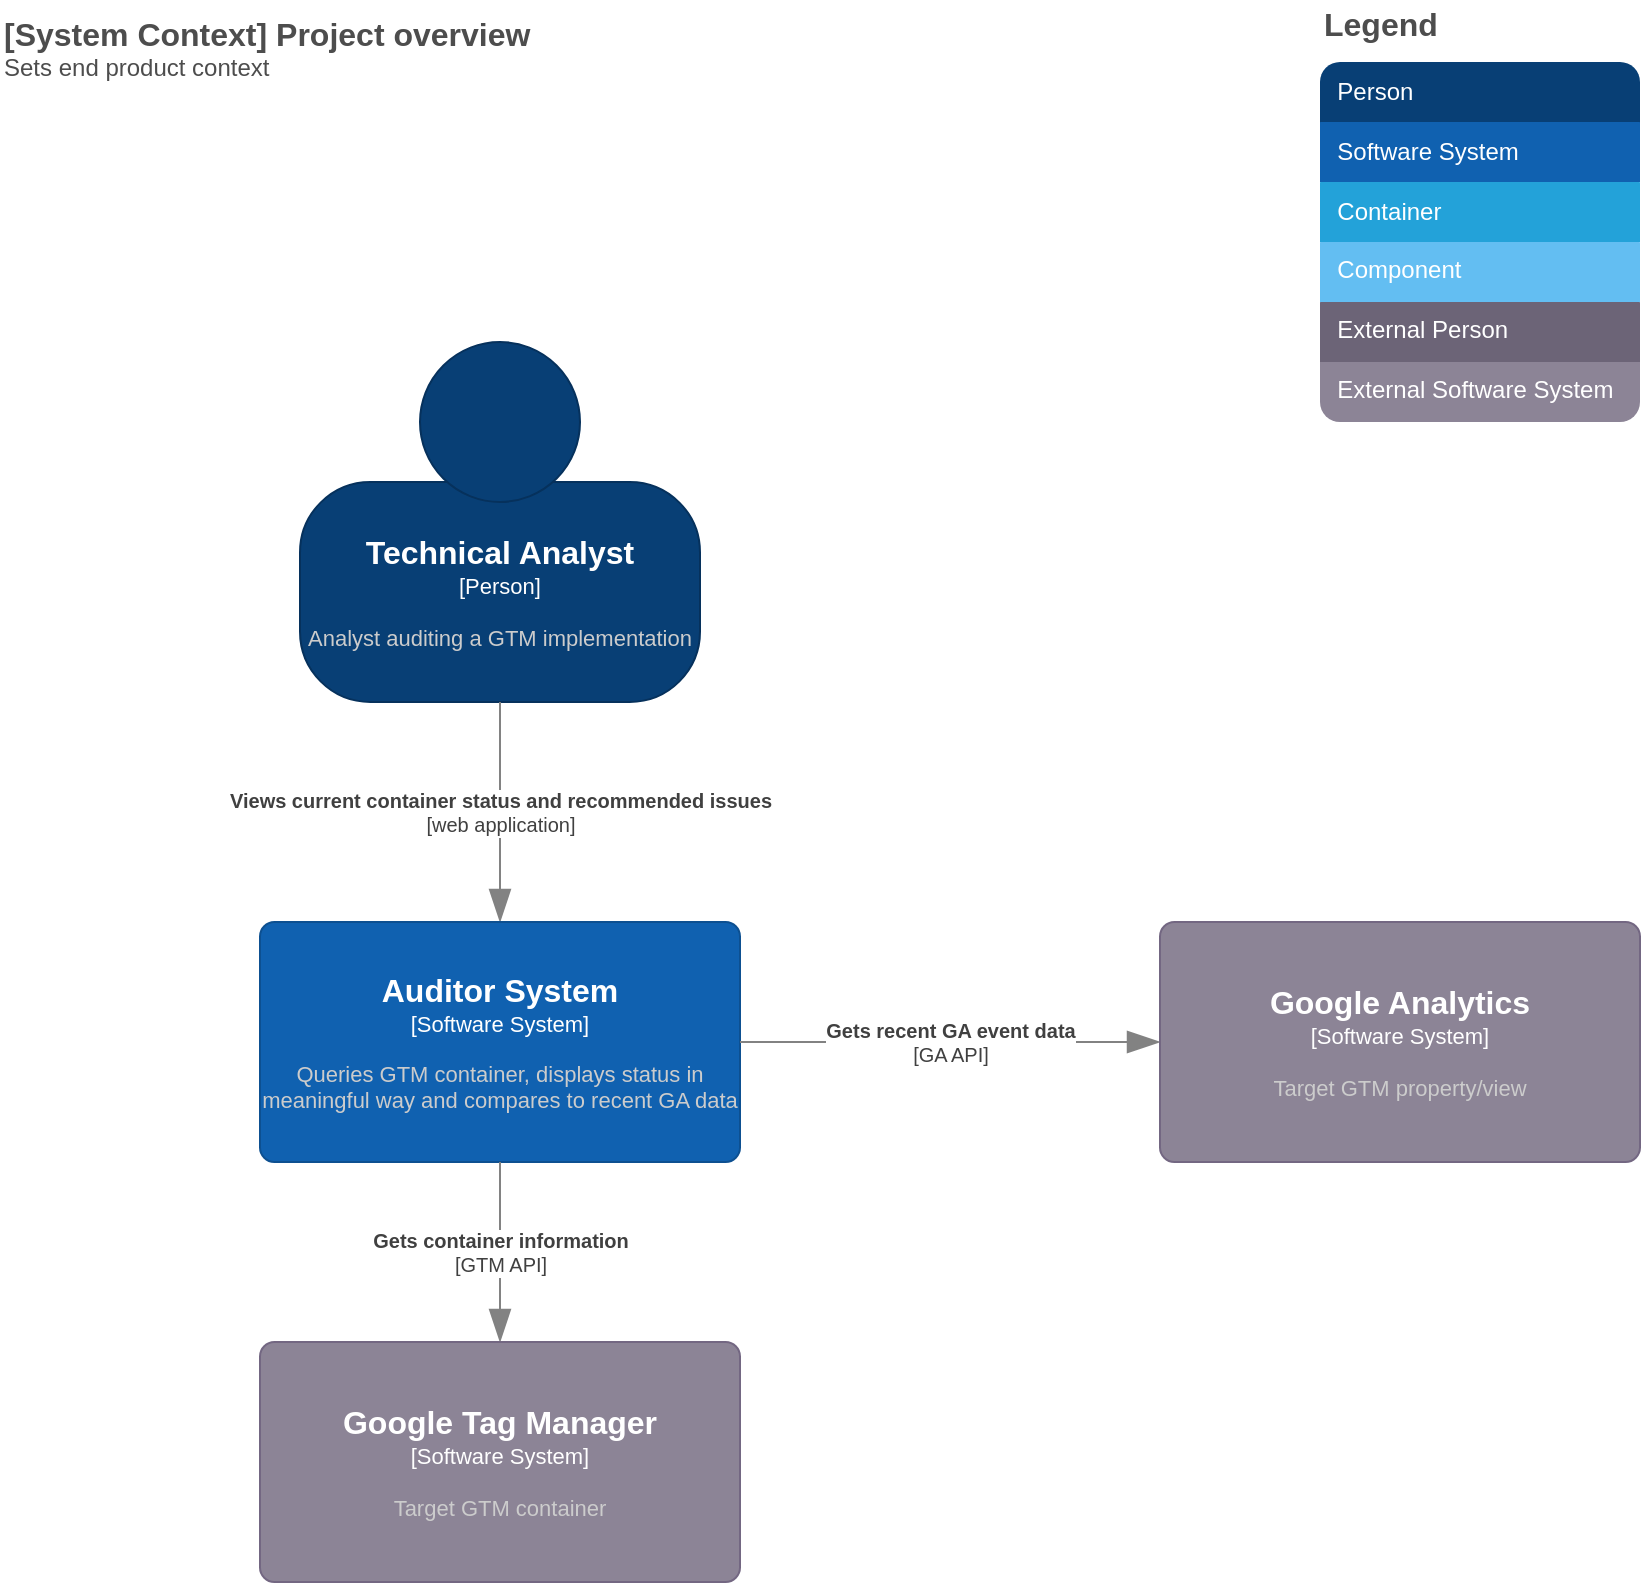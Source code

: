 <mxfile version="20.0.1" type="github"><diagram id="REg2aZPlae-T24zTXOJs" name="Page-1"><mxGraphModel dx="1780" dy="1004" grid="1" gridSize="10" guides="1" tooltips="1" connect="1" arrows="1" fold="1" page="1" pageScale="1" pageWidth="850" pageHeight="1100" math="0" shadow="0"><root><mxCell id="0"/><mxCell id="1" parent="0"/><object label="&lt;font style=&quot;font-size: 16px&quot;&gt;&lt;b&gt;%A_NAME%&lt;/b&gt;&lt;/font&gt;&lt;br&gt;&lt;div&gt;&lt;font style=&quot;font-size: 11px&quot;&gt;[Person]&lt;/font&gt;&lt;/div&gt;&lt;div style=&quot;font-size: 10px&quot;&gt;&lt;br&gt;&lt;/div&gt;&lt;div style=&quot;font-size: 11px&quot;&gt;&lt;font color=&quot;#CCCCCC&quot;&gt;%B_DESCRIPTION%&lt;/font&gt;&lt;/div&gt;" A_NAME="Technical Analyst" B_DESCRIPTION="Analyst auditing a GTM implementation" placeholders="1" id="ZALPd01usb3EjFmFUmlJ-1"><mxCell style="shape=stencil(tZTRUsMgEEW/hsdmCNimr06s/4Fka3aSQAZwWv16STYZRaXjaDuTl3sXTu6SJUzWvlUjMMGNGoDJBybEoDRCJ3fbjb7bjOC8NdGNS1qql3tO+kRa8EUrP4IOZB7xDA3ZPjjbwQmbsADQtOAwTFV5YPw+rpkeWWtrTCSgNT6pfKpHmEIT9/IzwXixpde8LppUzI0DBHBLZnKZePw9OMUW1bXA5a3AvBDpWZTXI98MXP2DLOvo5IZG1k9Kd8/OvpjmxzxzxU0Tm/nmVWbO13tQrnPvtMe35fZIcfkUjtj3dCNyDWVix63WwYV+oO9x9PDRze7LCCfd7NNmVvn32N/SzS79XmbjHQ==);whiteSpace=wrap;html=1;rounded=1;fontColor=#ffffff;arcSize=30;allowArrows=0;rotatable=0;spacingTop=70;aspect=fixed;editable=1;metaEdit=1;resizable=0;strokeColor=#06315C;fillColor=#083F75;recursiveResize=0;expand=0;" vertex="1" parent="1"><mxGeometry x="160" y="180" width="200" height="180" as="geometry"/></mxCell></object><mxCell id="ZALPd01usb3EjFmFUmlJ-2" value="&lt;div style=&quot;font-size: 16px&quot;&gt;&lt;font style=&quot;font-size: 16px&quot;&gt;&lt;b&gt;&lt;font style=&quot;font-size: 16px&quot; color=&quot;#4D4D4D&quot;&gt;Legend&lt;/font&gt;&lt;/b&gt;&lt;/font&gt;&lt;/div&gt;&lt;div style=&quot;font-size: 14px&quot;&gt;&lt;font style=&quot;font-size: 14px ; line-height: 1&quot; color=&quot;#FFFFFF&quot;&gt;&lt;br&gt;&lt;/font&gt;&lt;/div&gt;&lt;div&gt;&lt;font style=&quot;font-size: 12px&quot; color=&quot;#FFFFFF&quot;&gt;&amp;nbsp; Person&lt;/font&gt;&lt;/div&gt;&lt;div style=&quot;font-size: 11px&quot;&gt;&lt;font style=&quot;font-size: 11px ; line-height: 1.4&quot; color=&quot;#FFFFFF&quot;&gt;&lt;br&gt;&lt;/font&gt;&lt;/div&gt;&lt;div&gt;&lt;font style=&quot;font-size: 12px&quot; color=&quot;#FFFFFF&quot;&gt;&amp;nbsp; Software System&lt;/font&gt;&lt;/div&gt;&lt;div style=&quot;font-size: 11px&quot;&gt;&lt;font style=&quot;font-size: 11px ; line-height: 1.4&quot; color=&quot;#FFFFFF&quot;&gt;&lt;br&gt;&lt;/font&gt;&lt;/div&gt;&lt;div&gt;&lt;font style=&quot;font-size: 12px&quot; color=&quot;#FFFFFF&quot;&gt;&amp;nbsp; Container&lt;/font&gt;&lt;/div&gt;&lt;div style=&quot;font-size: 11px&quot;&gt;&lt;font style=&quot;font-size: 11px ; line-height: 1.4&quot; color=&quot;#FFFFFF&quot;&gt;&lt;br&gt;&lt;/font&gt;&lt;/div&gt;&lt;div&gt;&lt;font style=&quot;font-size: 12px&quot; color=&quot;#FFFFFF&quot;&gt;&amp;nbsp; Component&lt;br style=&quot;font-size: 11px&quot;&gt;&lt;/font&gt;&lt;/div&gt;&lt;div style=&quot;font-size: 11px&quot;&gt;&lt;font style=&quot;font-size: 11px ; line-height: 1.4&quot; color=&quot;#FFFFFF&quot;&gt;&lt;br&gt;&lt;/font&gt;&lt;/div&gt;&lt;div&gt;&lt;font style=&quot;font-size: 12px&quot; color=&quot;#FFFFFF&quot;&gt;&amp;nbsp; External Person&lt;/font&gt;&lt;/div&gt;&lt;div style=&quot;font-size: 11px&quot;&gt;&lt;font style=&quot;font-size: 11px ; line-height: 1.4&quot; color=&quot;#FFFFFF&quot;&gt;&lt;br&gt;&lt;/font&gt;&lt;/div&gt;&lt;div&gt;&lt;font style=&quot;font-size: 12px&quot; color=&quot;#E6E6E6&quot;&gt;&lt;font style=&quot;font-size: 12px&quot; color=&quot;#FFFFFF&quot;&gt;&amp;nbsp; External Software System&lt;/font&gt;&lt;br style=&quot;font-size: 11px&quot;&gt;&lt;/font&gt;&lt;/div&gt;" style="shape=stencil(vVXRjoMgEPwaHpvgrqI+trT+h0dpJVpp0Et79/WHgsnlTr3Gnk1MDDMMuzPGhSBvivwqCdA6v0iCewJwyYWSJbJoI8JNJc+yPlrUbrk5PmDUrQu3hsCv8+YqRevAk7pLL2tao0t5U8fWC1RdSKPajsUDoVu7p3uQv+WiPBv9bgt+Jwa6Z0xXAujdHeUrf/zobKLTaGjUiEZ9ervDGQSy0aqufaErbSzg3r2QACY8CVM2rz+pqnpOPUIjt8hEXFakjXwqx2g+RxzLMVgaA+MsjONFMTzuCF7qCHeHDNZ1lL7SEOAW9um6hnDe0KJ/d9oRTTCLo3Ud/TGN/vcTBZQFuwfimBomv2ZGj7rboQe+AA==);whiteSpace=wrap;html=1;align=left;verticalAlign=top;spacingBottom=0;spacingTop=-5;connectable=0;allowArrows=0;recursiveResize=0;expand=0;metaEdit=1;resizable=0;rotatable=0;" vertex="1" parent="1"><mxGeometry x="670" y="10" width="160" height="210" as="geometry"/></mxCell><object label="&lt;div&gt;&lt;font color=&quot;#4D4D4D&quot;&gt;&lt;b style=&quot;font-size: 16px&quot;&gt;&lt;font style=&quot;font-size: 16px&quot;&gt;[System Context] %A_C1_DIAGRAM_NAME%&lt;br&gt;&lt;/font&gt;&lt;/b&gt;&lt;/font&gt;&lt;/div&gt;&lt;div&gt;&lt;font style=&quot;font-size: 12px&quot; color=&quot;#4D4D4D&quot;&gt;%B_C1_DIAGRAM_DESCRIPTION%&lt;br&gt;&lt;/font&gt;&lt;/div&gt;" A_C1_DIAGRAM_NAME="Project overview" B_C1_DIAGRAM_DESCRIPTION="Sets end product context" placeholders="1" id="ZALPd01usb3EjFmFUmlJ-3"><mxCell style="text;html=1;strokeColor=none;fillColor=none;align=left;verticalAlign=top;whiteSpace=wrap;rounded=0;metaEdit=1;allowArrows=0;resizable=1;rotatable=0;connectable=0;recursiveResize=0;expand=0;pointerEvents=0;" vertex="1" parent="1"><mxGeometry x="10" y="10" width="290" height="40" as="geometry"/></mxCell></object><object label="&lt;div&gt;&lt;b&gt;%A_DESCRIPTION%&lt;/b&gt;&lt;br&gt;&lt;/div&gt;&lt;div&gt;[%B_TECHNOLOGY%]&lt;/div&gt;" placeholders="1" A_DESCRIPTION="Views current container status and recommended issues" B_TECHNOLOGY="web application" id="ZALPd01usb3EjFmFUmlJ-4"><mxCell style="endArrow=blockThin;html=1;fontSize=10;fontColor=#404040;strokeWidth=1;endFill=1;strokeColor=#828282;elbow=vertical;metaEdit=1;endSize=14;startSize=14;jumpStyle=arc;jumpSize=16;rounded=0;exitX=0.5;exitY=1;exitDx=0;exitDy=0;entryX=0.5;entryY=0;entryDx=0;entryDy=0;entryPerimeter=0;" edge="1" parent="1" source="ZALPd01usb3EjFmFUmlJ-1" target="ZALPd01usb3EjFmFUmlJ-5"><mxGeometry width="50" height="50" relative="1" as="geometry"><mxPoint x="200" y="450" as="sourcePoint"/><mxPoint x="260" y="490" as="targetPoint"/></mxGeometry></mxCell></object><object label="&lt;font style=&quot;font-size: 16px&quot;&gt;&lt;b&gt;%A_NAME%&lt;/b&gt;&lt;/font&gt;&lt;br&gt;&lt;div&gt;&lt;font style=&quot;font-size: 11px&quot;&gt;[Software System]&lt;/font&gt;&lt;/div&gt;&lt;div style=&quot;font-size: 10px&quot;&gt;&lt;br&gt;&lt;/div&gt;&lt;div style=&quot;font-size: 11px&quot;&gt;&lt;font color=&quot;#CCCCCC&quot;&gt;%B_DESCRIPTION%&lt;/font&gt;&lt;/div&gt;" placeholders="1" A_NAME="Auditor System" B_DESCRIPTION="Queries GTM container, displays status in meaningful way and compares to recent GA data" id="ZALPd01usb3EjFmFUmlJ-5"><mxCell style="rounded=1;whiteSpace=wrap;html=1;fontColor=#ffffff;arcSize=6;metaEdit=1;points=[[0.25,0,0],[0.5,0,0],[0.75,0,0],[1,0.25,0],[1,0.5,0],[1,0.75,0],[0.75,1,0],[0.5,1,0],[0.25,1,0],[0,0.75,0],[0,0.5,0],[0,0.25,0]];resizable=0;editable=1;movableLabel=0;allowArrows=0;rotatable=0;imageWidth=24;fillColor=#1061B0;strokeColor=#0D5091;expand=0;recursiveResize=0;" vertex="1" parent="1"><mxGeometry x="140" y="470" width="240" height="120" as="geometry"/></mxCell></object><object label="&lt;div&gt;&lt;b&gt;%A_DESCRIPTION%&lt;/b&gt;&lt;br&gt;&lt;/div&gt;&lt;div&gt;[%B_TECHNOLOGY%]&lt;/div&gt;" placeholders="1" A_DESCRIPTION="Gets container information" B_TECHNOLOGY="GTM API" id="ZALPd01usb3EjFmFUmlJ-7"><mxCell style="endArrow=blockThin;html=1;fontSize=10;fontColor=#404040;strokeWidth=1;endFill=1;strokeColor=#828282;elbow=vertical;metaEdit=1;endSize=14;startSize=14;jumpStyle=arc;jumpSize=16;rounded=0;exitX=0.5;exitY=1;exitDx=0;exitDy=0;exitPerimeter=0;" edge="1" parent="1" source="ZALPd01usb3EjFmFUmlJ-5" target="ZALPd01usb3EjFmFUmlJ-8"><mxGeometry width="50" height="50" relative="1" as="geometry"><mxPoint x="210" y="670" as="sourcePoint"/><mxPoint x="260" y="710" as="targetPoint"/></mxGeometry></mxCell></object><object label="&lt;font style=&quot;font-size: 16px&quot;&gt;&lt;b&gt;%A_NAME%&lt;/b&gt;&lt;/font&gt;&lt;br&gt;&lt;div&gt;&lt;font style=&quot;font-size: 11px&quot;&gt;[Software System]&lt;/font&gt;&lt;/div&gt;&lt;div style=&quot;font-size: 10px&quot;&gt;&lt;br&gt;&lt;/div&gt;&lt;div style=&quot;font-size: 11px&quot;&gt;&lt;font color=&quot;#CCCCCC&quot;&gt;%B_DESCRIPTION%&lt;/font&gt;&lt;/div&gt;" placeholders="1" A_NAME="Google Tag Manager" B_DESCRIPTION="Target GTM container" id="ZALPd01usb3EjFmFUmlJ-8"><mxCell style="rounded=1;whiteSpace=wrap;html=1;fontColor=#ffffff;arcSize=6;metaEdit=1;points=[[0.25,0,0],[0.5,0,0],[0.75,0,0],[1,0.25,0],[1,0.5,0],[1,0.75,0],[0.75,1,0],[0.5,1,0],[0.25,1,0],[0,0.75,0],[0,0.5,0],[0,0.25,0]];resizable=0;editable=1;movableLabel=0;allowArrows=0;rotatable=0;fillColor=#8C8496;strokeColor=#736782;recursiveResize=0;expand=0;" vertex="1" parent="1"><mxGeometry x="140" y="680" width="240" height="120" as="geometry"/></mxCell></object><object label="&lt;div&gt;&lt;b&gt;%A_DESCRIPTION%&lt;/b&gt;&lt;br&gt;&lt;/div&gt;&lt;div&gt;[%B_TECHNOLOGY%]&lt;/div&gt;" placeholders="1" A_DESCRIPTION="Gets recent GA event data" B_TECHNOLOGY="GA API" id="ZALPd01usb3EjFmFUmlJ-10"><mxCell style="endArrow=blockThin;html=1;fontSize=10;fontColor=#404040;strokeWidth=1;endFill=1;strokeColor=#828282;elbow=vertical;metaEdit=1;endSize=14;startSize=14;jumpStyle=arc;jumpSize=16;rounded=0;exitX=1;exitY=0.5;exitDx=0;exitDy=0;exitPerimeter=0;" edge="1" parent="1" source="ZALPd01usb3EjFmFUmlJ-5" target="ZALPd01usb3EjFmFUmlJ-11"><mxGeometry width="50" height="50" relative="1" as="geometry"><mxPoint x="310" y="490" as="sourcePoint"/><mxPoint x="660" y="520" as="targetPoint"/></mxGeometry></mxCell></object><object label="&lt;font style=&quot;font-size: 16px&quot;&gt;&lt;b&gt;%A_NAME%&lt;/b&gt;&lt;/font&gt;&lt;br&gt;&lt;div&gt;&lt;font style=&quot;font-size: 11px&quot;&gt;[Software System]&lt;/font&gt;&lt;/div&gt;&lt;div style=&quot;font-size: 10px&quot;&gt;&lt;br&gt;&lt;/div&gt;&lt;div style=&quot;font-size: 11px&quot;&gt;&lt;font color=&quot;#CCCCCC&quot;&gt;%B_DESCRIPTION%&lt;/font&gt;&lt;/div&gt;" placeholders="1" A_NAME="Google Analytics" B_DESCRIPTION="Target GTM property/view" id="ZALPd01usb3EjFmFUmlJ-11"><mxCell style="rounded=1;whiteSpace=wrap;html=1;fontColor=#ffffff;arcSize=6;metaEdit=1;points=[[0.25,0,0],[0.5,0,0],[0.75,0,0],[1,0.25,0],[1,0.5,0],[1,0.75,0],[0.75,1,0],[0.5,1,0],[0.25,1,0],[0,0.75,0],[0,0.5,0],[0,0.25,0]];resizable=0;editable=1;movableLabel=0;allowArrows=0;rotatable=0;fillColor=#8C8496;strokeColor=#736782;recursiveResize=0;expand=0;" vertex="1" parent="1"><mxGeometry x="590" y="470" width="240" height="120" as="geometry"/></mxCell></object></root></mxGraphModel></diagram></mxfile>